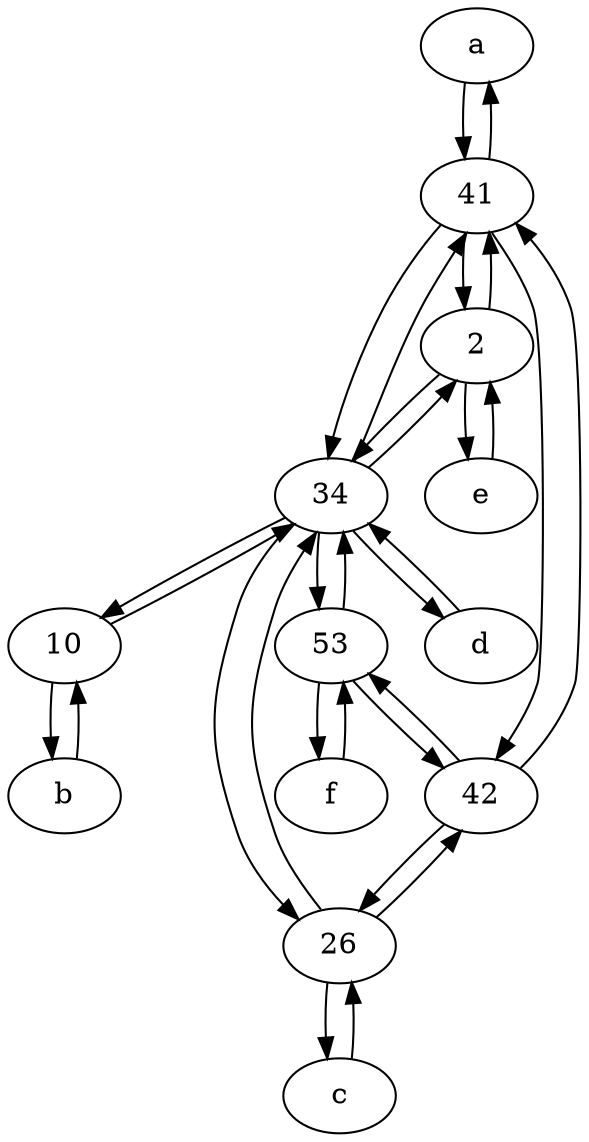 digraph  {
	a [pos="40,10!"];
	53;
	e [pos="30,50!"];
	d [pos="20,30!"];
	34;
	c [pos="20,10!"];
	42;
	41;
	26;
	10;
	f [pos="15,45!"];
	b [pos="50,20!"];
	2;
	53 -> f;
	41 -> 2;
	2 -> 34;
	41 -> a;
	2 -> e;
	34 -> 26;
	34 -> 10;
	10 -> 34;
	41 -> 34;
	26 -> 34;
	10 -> b;
	f -> 53;
	53 -> 34;
	d -> 34;
	42 -> 53;
	34 -> d;
	26 -> c;
	e -> 2;
	b -> 10;
	41 -> 42;
	42 -> 41;
	2 -> 41;
	c -> 26;
	a -> 41;
	53 -> 42;
	34 -> 2;
	26 -> 42;
	34 -> 41;
	42 -> 26;
	34 -> 53;

	}